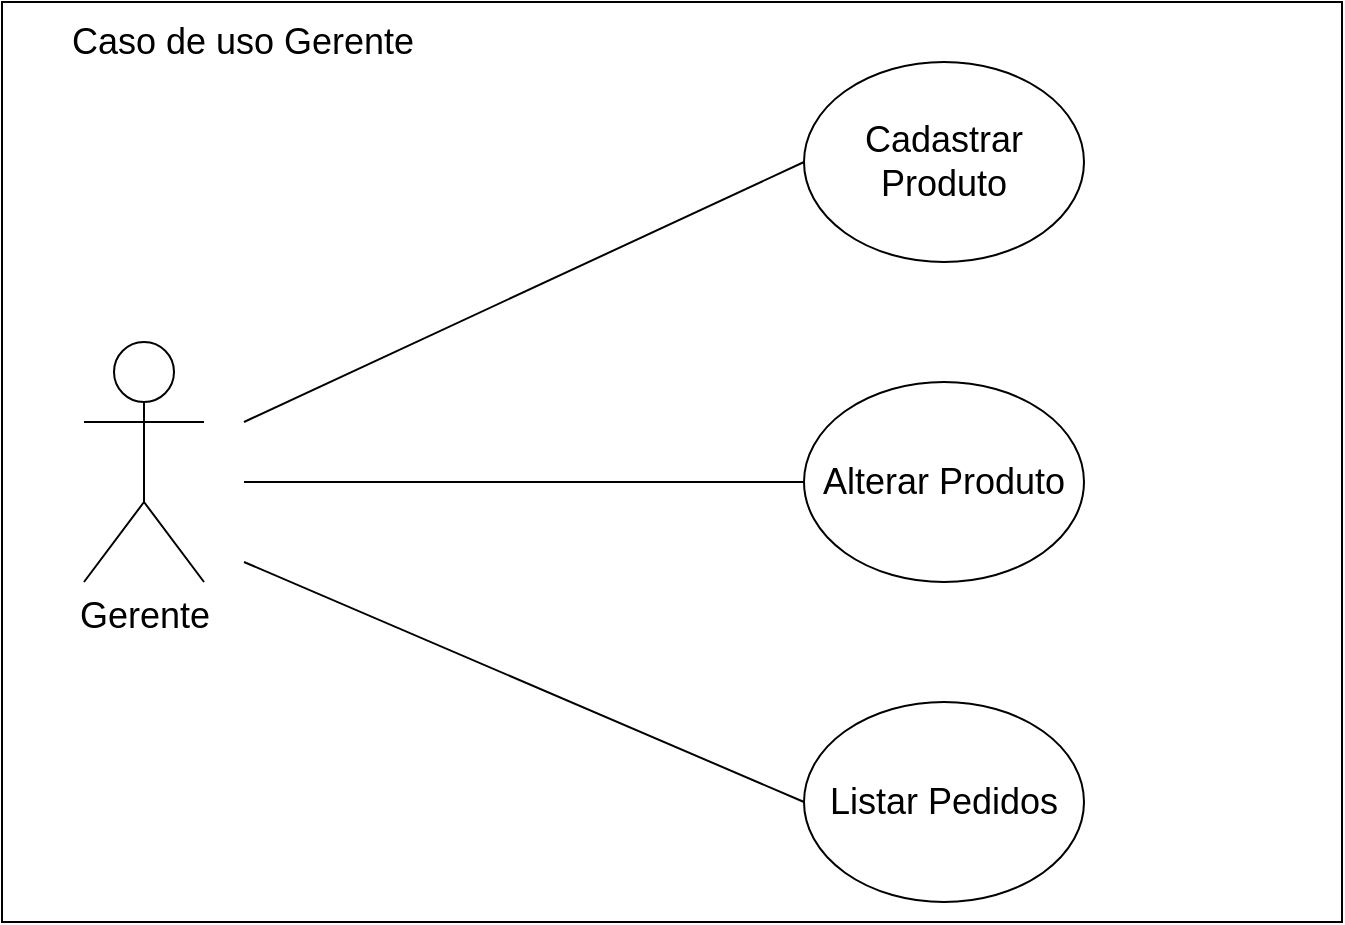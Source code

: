 <mxfile version="13.6.2" type="device"><diagram id="HlkyvoO0czYWme3fWgsm" name="Page-1"><mxGraphModel dx="1662" dy="822" grid="1" gridSize="10" guides="1" tooltips="1" connect="1" arrows="1" fold="1" page="1" pageScale="1" pageWidth="827" pageHeight="1169" math="0" shadow="0"><root><mxCell id="0"/><mxCell id="1" parent="0"/><mxCell id="LZxaiPrkphNLesPfXwx5-9" value="" style="rounded=0;whiteSpace=wrap;html=1;" vertex="1" parent="1"><mxGeometry x="79" y="40" width="670" height="460" as="geometry"/></mxCell><mxCell id="LZxaiPrkphNLesPfXwx5-10" value="&lt;font style=&quot;font-size: 18px&quot;&gt;Caso de uso Gerente&lt;/font&gt;" style="text;html=1;align=center;verticalAlign=middle;resizable=0;points=[];autosize=1;" vertex="1" parent="1"><mxGeometry x="104" y="50" width="190" height="20" as="geometry"/></mxCell><mxCell id="LZxaiPrkphNLesPfXwx5-1" value="&lt;font style=&quot;font-size: 18px&quot;&gt;Gerente&lt;/font&gt;" style="shape=umlActor;verticalLabelPosition=bottom;verticalAlign=top;html=1;outlineConnect=0;" vertex="1" parent="1"><mxGeometry x="120" y="210" width="60" height="120" as="geometry"/></mxCell><mxCell id="LZxaiPrkphNLesPfXwx5-2" value="&lt;font style=&quot;font-size: 18px&quot;&gt;Cadastrar Produto&lt;/font&gt;" style="ellipse;whiteSpace=wrap;html=1;" vertex="1" parent="1"><mxGeometry x="480" y="70" width="140" height="100" as="geometry"/></mxCell><mxCell id="LZxaiPrkphNLesPfXwx5-3" value="&lt;font style=&quot;font-size: 18px&quot;&gt;Alterar Produto&lt;/font&gt;" style="ellipse;whiteSpace=wrap;html=1;" vertex="1" parent="1"><mxGeometry x="480" y="230" width="140" height="100" as="geometry"/></mxCell><mxCell id="LZxaiPrkphNLesPfXwx5-4" value="&lt;font style=&quot;font-size: 18px&quot;&gt;Listar Pedidos&lt;/font&gt;" style="ellipse;whiteSpace=wrap;html=1;" vertex="1" parent="1"><mxGeometry x="480" y="390" width="140" height="100" as="geometry"/></mxCell><mxCell id="LZxaiPrkphNLesPfXwx5-6" value="" style="endArrow=none;html=1;entryX=0;entryY=0.5;entryDx=0;entryDy=0;" edge="1" parent="1" target="LZxaiPrkphNLesPfXwx5-2"><mxGeometry width="50" height="50" relative="1" as="geometry"><mxPoint x="200" y="250" as="sourcePoint"/><mxPoint x="260" y="230" as="targetPoint"/></mxGeometry></mxCell><mxCell id="LZxaiPrkphNLesPfXwx5-7" value="" style="endArrow=none;html=1;entryX=0;entryY=0.5;entryDx=0;entryDy=0;" edge="1" parent="1" target="LZxaiPrkphNLesPfXwx5-3"><mxGeometry width="50" height="50" relative="1" as="geometry"><mxPoint x="200" y="280" as="sourcePoint"/><mxPoint x="490" y="130" as="targetPoint"/></mxGeometry></mxCell><mxCell id="LZxaiPrkphNLesPfXwx5-8" value="" style="endArrow=none;html=1;entryX=0;entryY=0.5;entryDx=0;entryDy=0;" edge="1" parent="1" target="LZxaiPrkphNLesPfXwx5-4"><mxGeometry width="50" height="50" relative="1" as="geometry"><mxPoint x="200" y="320" as="sourcePoint"/><mxPoint x="500" y="140" as="targetPoint"/></mxGeometry></mxCell></root></mxGraphModel></diagram></mxfile>
